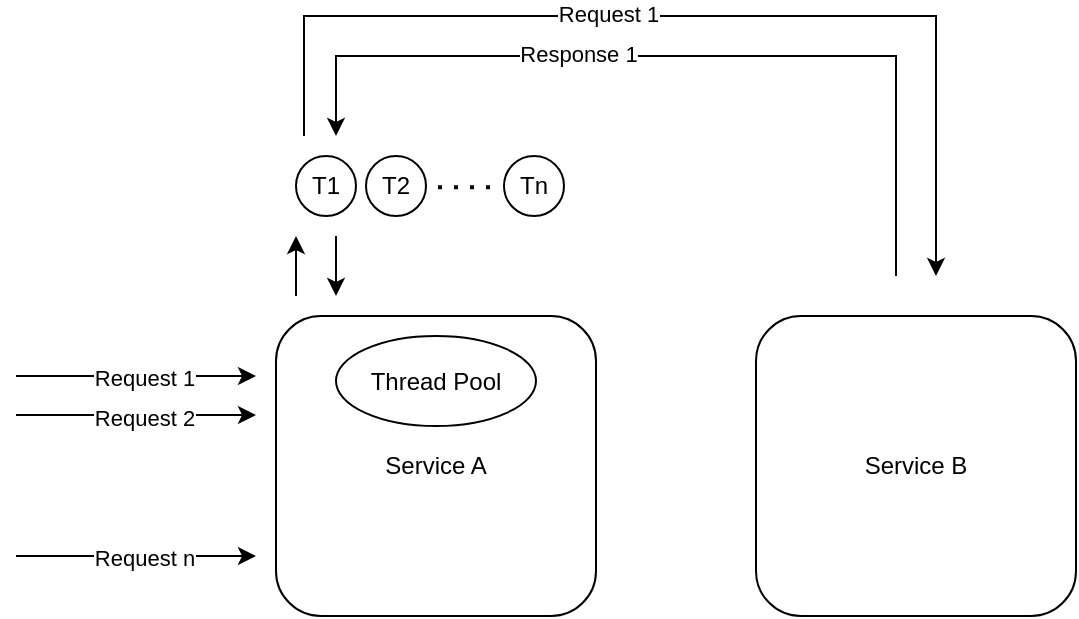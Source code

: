 <mxfile version="26.2.2">
  <diagram name="Page-1" id="8b0QGts6ARgL498Q04zS">
    <mxGraphModel dx="657" dy="426" grid="1" gridSize="10" guides="1" tooltips="1" connect="1" arrows="1" fold="1" page="1" pageScale="1" pageWidth="850" pageHeight="1100" math="0" shadow="0">
      <root>
        <mxCell id="0" />
        <mxCell id="1" parent="0" />
        <mxCell id="yX0FhWNoh7_LgWK3toT3-1" value="Service A" style="rounded=1;whiteSpace=wrap;html=1;" vertex="1" parent="1">
          <mxGeometry x="190" y="200" width="160" height="150" as="geometry" />
        </mxCell>
        <mxCell id="yX0FhWNoh7_LgWK3toT3-3" value="" style="endArrow=classic;html=1;rounded=0;" edge="1" parent="1">
          <mxGeometry width="50" height="50" relative="1" as="geometry">
            <mxPoint x="60" y="230" as="sourcePoint" />
            <mxPoint x="180" y="230" as="targetPoint" />
          </mxGeometry>
        </mxCell>
        <mxCell id="yX0FhWNoh7_LgWK3toT3-4" value="Request 1" style="edgeLabel;html=1;align=center;verticalAlign=middle;resizable=0;points=[];" vertex="1" connectable="0" parent="yX0FhWNoh7_LgWK3toT3-3">
          <mxGeometry x="0.067" y="-1" relative="1" as="geometry">
            <mxPoint as="offset" />
          </mxGeometry>
        </mxCell>
        <mxCell id="yX0FhWNoh7_LgWK3toT3-7" value="" style="endArrow=classic;html=1;rounded=0;" edge="1" parent="1">
          <mxGeometry width="50" height="50" relative="1" as="geometry">
            <mxPoint x="60" y="320" as="sourcePoint" />
            <mxPoint x="180" y="320" as="targetPoint" />
          </mxGeometry>
        </mxCell>
        <mxCell id="yX0FhWNoh7_LgWK3toT3-8" value="Request n" style="edgeLabel;html=1;align=center;verticalAlign=middle;resizable=0;points=[];" vertex="1" connectable="0" parent="yX0FhWNoh7_LgWK3toT3-7">
          <mxGeometry x="0.067" y="-1" relative="1" as="geometry">
            <mxPoint as="offset" />
          </mxGeometry>
        </mxCell>
        <mxCell id="yX0FhWNoh7_LgWK3toT3-10" value="" style="endArrow=classic;html=1;rounded=0;" edge="1" parent="1">
          <mxGeometry width="50" height="50" relative="1" as="geometry">
            <mxPoint x="60" y="249.5" as="sourcePoint" />
            <mxPoint x="180" y="249.5" as="targetPoint" />
          </mxGeometry>
        </mxCell>
        <mxCell id="yX0FhWNoh7_LgWK3toT3-11" value="Request 2" style="edgeLabel;html=1;align=center;verticalAlign=middle;resizable=0;points=[];" vertex="1" connectable="0" parent="yX0FhWNoh7_LgWK3toT3-10">
          <mxGeometry x="0.067" y="-1" relative="1" as="geometry">
            <mxPoint as="offset" />
          </mxGeometry>
        </mxCell>
        <mxCell id="yX0FhWNoh7_LgWK3toT3-13" value="Service B" style="rounded=1;whiteSpace=wrap;html=1;" vertex="1" parent="1">
          <mxGeometry x="430" y="200" width="160" height="150" as="geometry" />
        </mxCell>
        <mxCell id="yX0FhWNoh7_LgWK3toT3-15" value="Tn" style="ellipse;whiteSpace=wrap;html=1;aspect=fixed;" vertex="1" parent="1">
          <mxGeometry x="304" y="120" width="30" height="30" as="geometry" />
        </mxCell>
        <mxCell id="yX0FhWNoh7_LgWK3toT3-16" value="T2" style="ellipse;whiteSpace=wrap;html=1;aspect=fixed;" vertex="1" parent="1">
          <mxGeometry x="235" y="120" width="30" height="30" as="geometry" />
        </mxCell>
        <mxCell id="yX0FhWNoh7_LgWK3toT3-17" value="T1" style="ellipse;whiteSpace=wrap;html=1;aspect=fixed;" vertex="1" parent="1">
          <mxGeometry x="200" y="120" width="30" height="30" as="geometry" />
        </mxCell>
        <mxCell id="yX0FhWNoh7_LgWK3toT3-21" value="Thread Pool" style="ellipse;whiteSpace=wrap;html=1;" vertex="1" parent="1">
          <mxGeometry x="220" y="210" width="100" height="45" as="geometry" />
        </mxCell>
        <mxCell id="yX0FhWNoh7_LgWK3toT3-24" value="" style="endArrow=none;dashed=1;html=1;dashPattern=1 3;strokeWidth=2;rounded=0;" edge="1" parent="1">
          <mxGeometry width="50" height="50" relative="1" as="geometry">
            <mxPoint x="271" y="135.58" as="sourcePoint" />
            <mxPoint x="301" y="135.58" as="targetPoint" />
          </mxGeometry>
        </mxCell>
        <mxCell id="yX0FhWNoh7_LgWK3toT3-29" value="" style="endArrow=classic;startArrow=none;html=1;rounded=0;edgeStyle=orthogonalEdgeStyle;startFill=0;" edge="1" parent="1">
          <mxGeometry width="50" height="50" relative="1" as="geometry">
            <mxPoint x="204" y="110" as="sourcePoint" />
            <mxPoint x="520" y="180" as="targetPoint" />
            <Array as="points">
              <mxPoint x="204" y="50" />
              <mxPoint x="520" y="50" />
            </Array>
          </mxGeometry>
        </mxCell>
        <mxCell id="yX0FhWNoh7_LgWK3toT3-39" value="Request 1" style="edgeLabel;html=1;align=center;verticalAlign=middle;resizable=0;points=[];" vertex="1" connectable="0" parent="yX0FhWNoh7_LgWK3toT3-29">
          <mxGeometry x="-0.162" y="1" relative="1" as="geometry">
            <mxPoint as="offset" />
          </mxGeometry>
        </mxCell>
        <mxCell id="yX0FhWNoh7_LgWK3toT3-30" value="" style="endArrow=classic;html=1;rounded=0;" edge="1" parent="1">
          <mxGeometry width="50" height="50" relative="1" as="geometry">
            <mxPoint x="200" y="190" as="sourcePoint" />
            <mxPoint x="200" y="160" as="targetPoint" />
          </mxGeometry>
        </mxCell>
        <mxCell id="yX0FhWNoh7_LgWK3toT3-38" value="" style="endArrow=classic;html=1;rounded=0;edgeStyle=orthogonalEdgeStyle;" edge="1" parent="1">
          <mxGeometry width="50" height="50" relative="1" as="geometry">
            <mxPoint x="500" y="180" as="sourcePoint" />
            <mxPoint x="220" y="110" as="targetPoint" />
            <Array as="points">
              <mxPoint x="500" y="70" />
            </Array>
          </mxGeometry>
        </mxCell>
        <mxCell id="yX0FhWNoh7_LgWK3toT3-40" value="Response 1" style="edgeLabel;html=1;align=center;verticalAlign=middle;resizable=0;points=[];" vertex="1" connectable="0" parent="yX0FhWNoh7_LgWK3toT3-38">
          <mxGeometry x="0.252" y="-1" relative="1" as="geometry">
            <mxPoint as="offset" />
          </mxGeometry>
        </mxCell>
        <mxCell id="yX0FhWNoh7_LgWK3toT3-41" value="" style="endArrow=classic;html=1;rounded=0;" edge="1" parent="1">
          <mxGeometry width="50" height="50" relative="1" as="geometry">
            <mxPoint x="220" y="160" as="sourcePoint" />
            <mxPoint x="220" y="190" as="targetPoint" />
          </mxGeometry>
        </mxCell>
      </root>
    </mxGraphModel>
  </diagram>
</mxfile>
